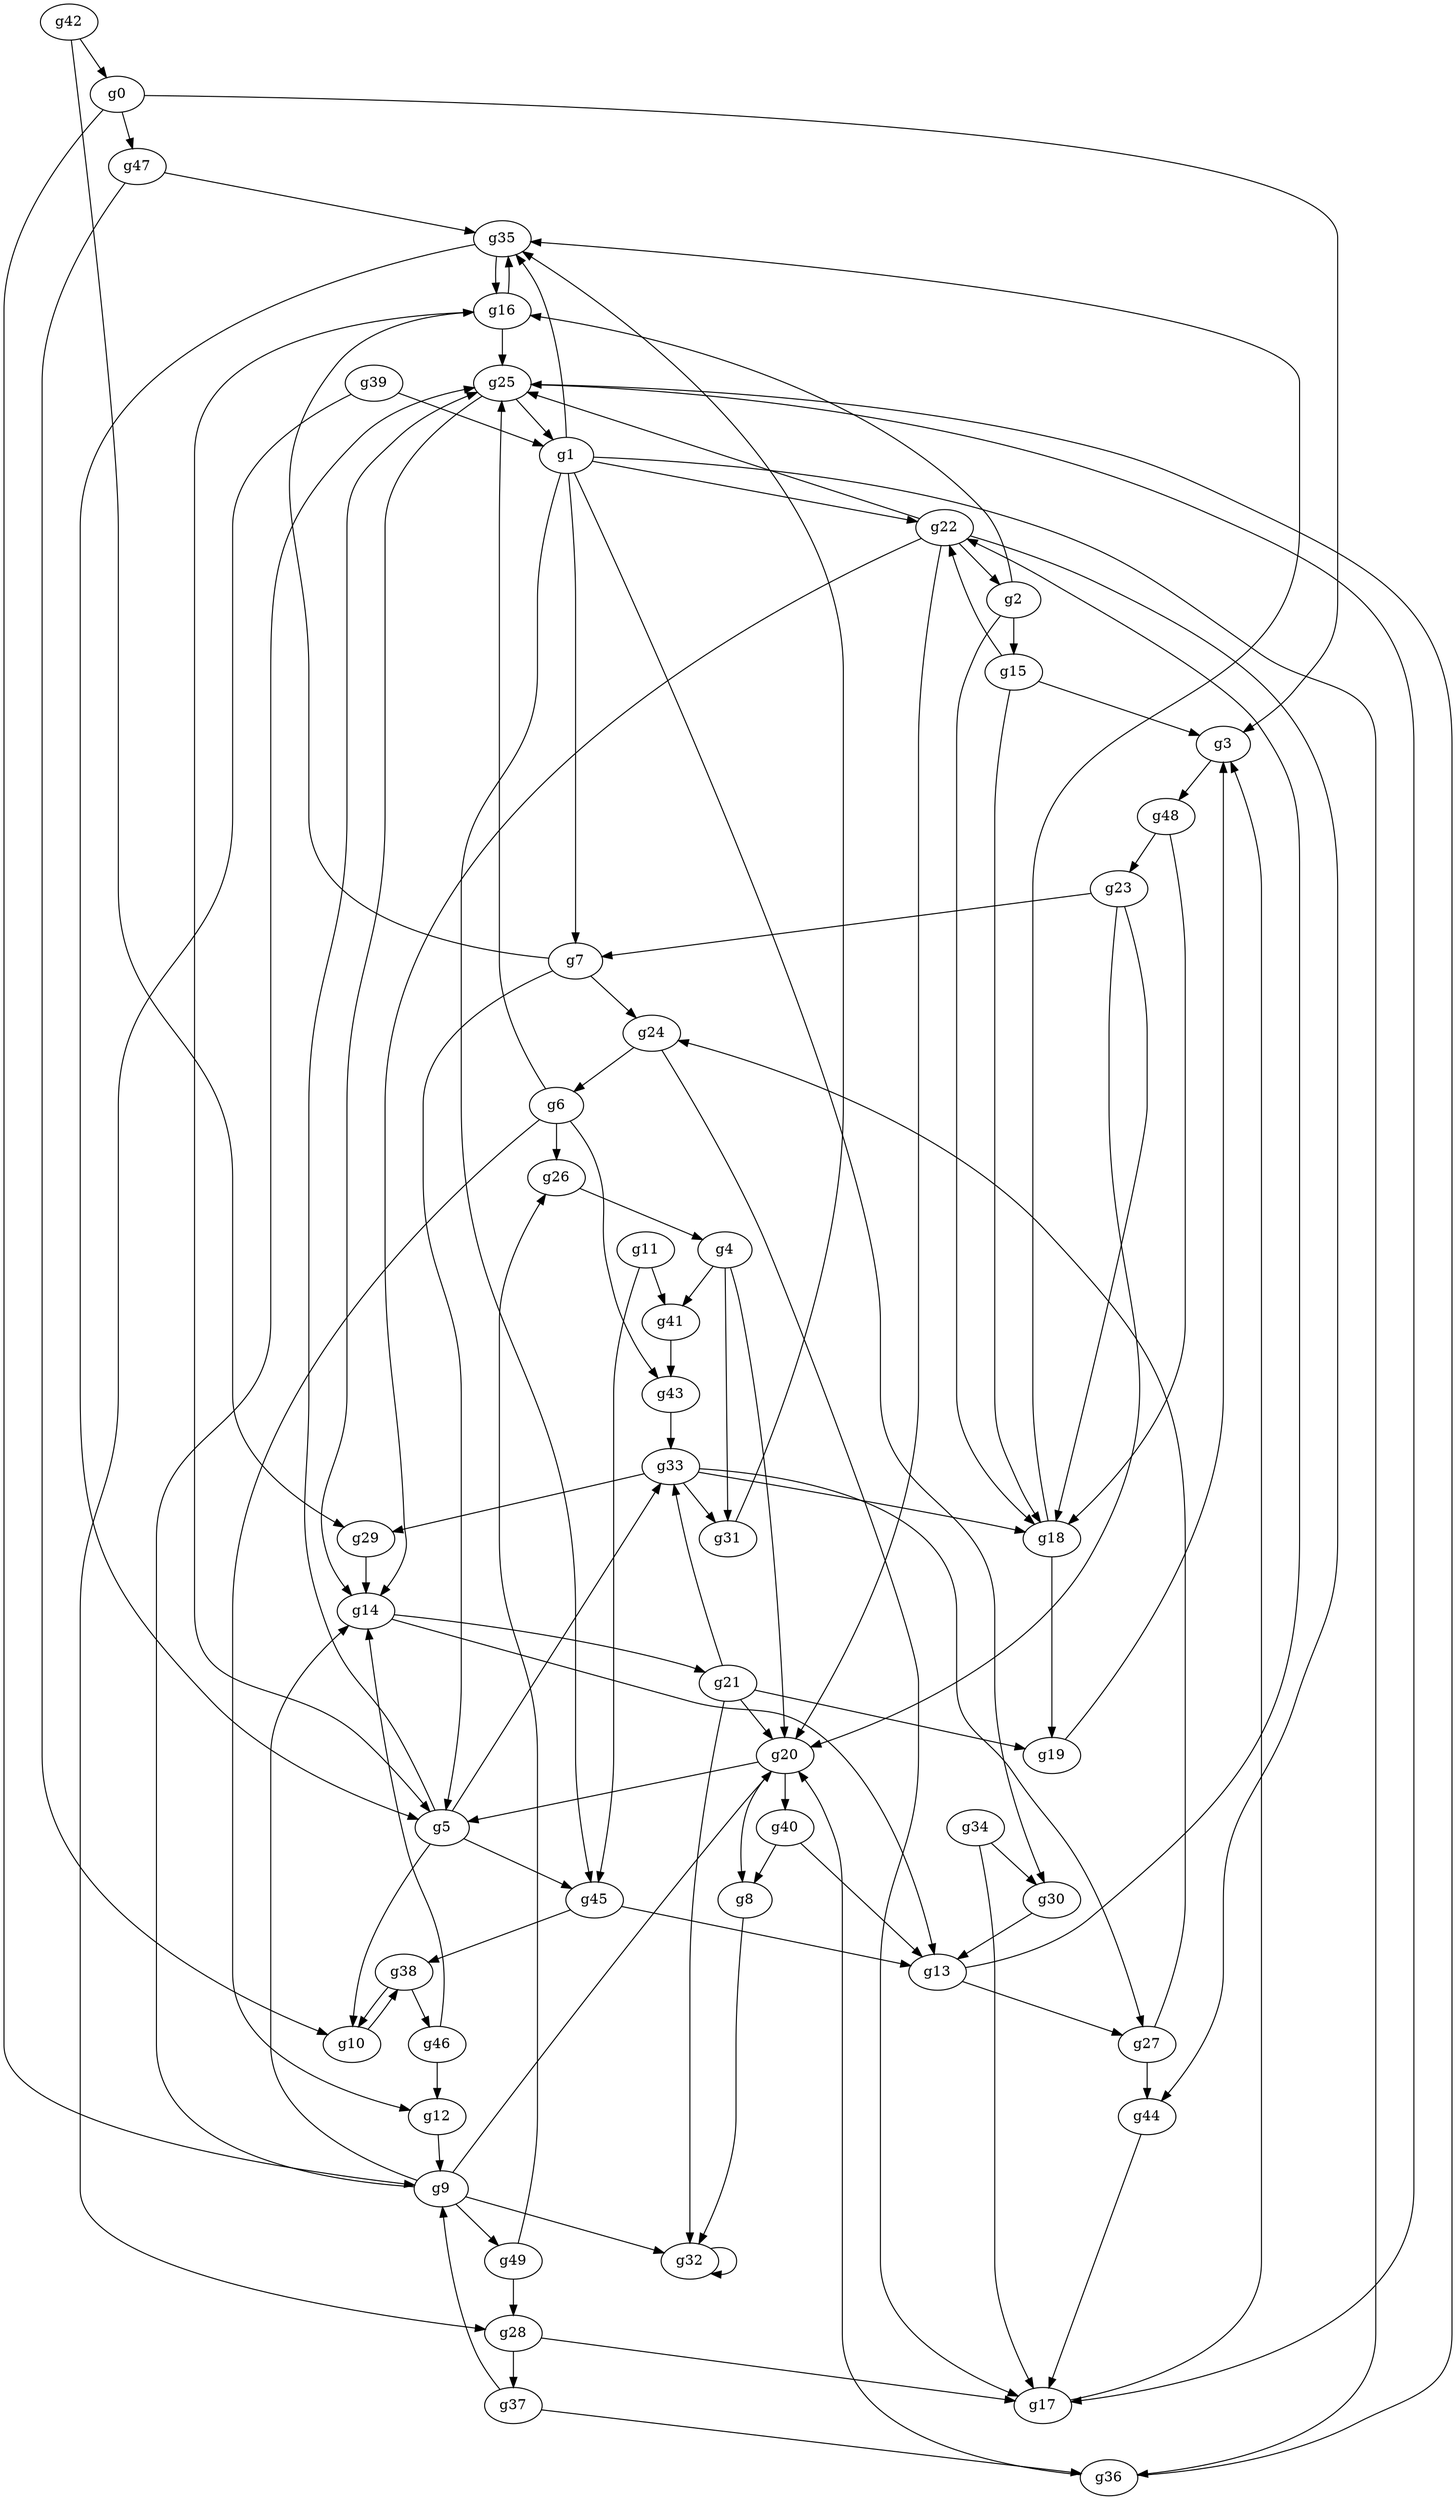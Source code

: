 digraph "g" {

g0->g47

g0->g3

g0->g9

g1->g22

g1->g30

g1->g36

g1->g45

g1->g7

g1->g35

g2->g16

g2->g18

g2->g15

g3->g48

g4->g31

g4->g41

g4->g20

g5->g33

g5->g10

g5->g25

g5->g45

g6->g12

g6->g25

g6->g43

g6->g26

g7->g16

g7->g5

g7->g24

g8->g32

g9->g49

g9->g14

g9->g25

g9->g32

g9->g20

g10->g38

g11->g41

g11->g45

g12->g9

g13->g22

g13->g27

g14->g21

g14->g13

g15->g22

g15->g3

g15->g18

g16->g25

g16->g5

g16->g35

g17->g3

g18->g19

g18->g35

g19->g3

g20->g5

g20->g8

g20->g40

g21->g33

g21->g19

g21->g32

g21->g20

g22->g44

g22->g14

g22->g25

g22->g2

g22->g20

g23->g18

g23->g7

g23->g20

g24->g17

g24->g6

g25->g17

g25->g1

g25->g14

g26->g4

g27->g44

g27->g24

g28->g17

g28->g37

g29->g14

g30->g13

g31->g35

g32->g32

g33->g31

g33->g27

g33->g18

g33->g29

g34->g17

g34->g30

g35->g16

g35->g5

g36->g25

g36->g20

g37->g9

g37->g36

g38->g10

g38->g46

g39->g28

g39->g1

g40->g8

g40->g13

g41->g43

g42->g29

g42->g0

g43->g33

g44->g17

g45->g38

g45->g13

g46->g14

g46->g12

g47->g10

g47->g35

g48->g23

g48->g18

g49->g28

g49->g26

}

